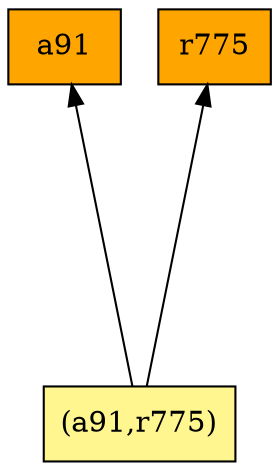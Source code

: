 digraph G {
rankdir=BT;ranksep="2.0";
"a91" [shape=record,fillcolor=orange,style=filled,label="{a91}"];
"r775" [shape=record,fillcolor=orange,style=filled,label="{r775}"];
"(a91,r775)" [shape=record,fillcolor=khaki1,style=filled,label="{(a91,r775)}"];
"(a91,r775)" -> "r775"
"(a91,r775)" -> "a91"
}